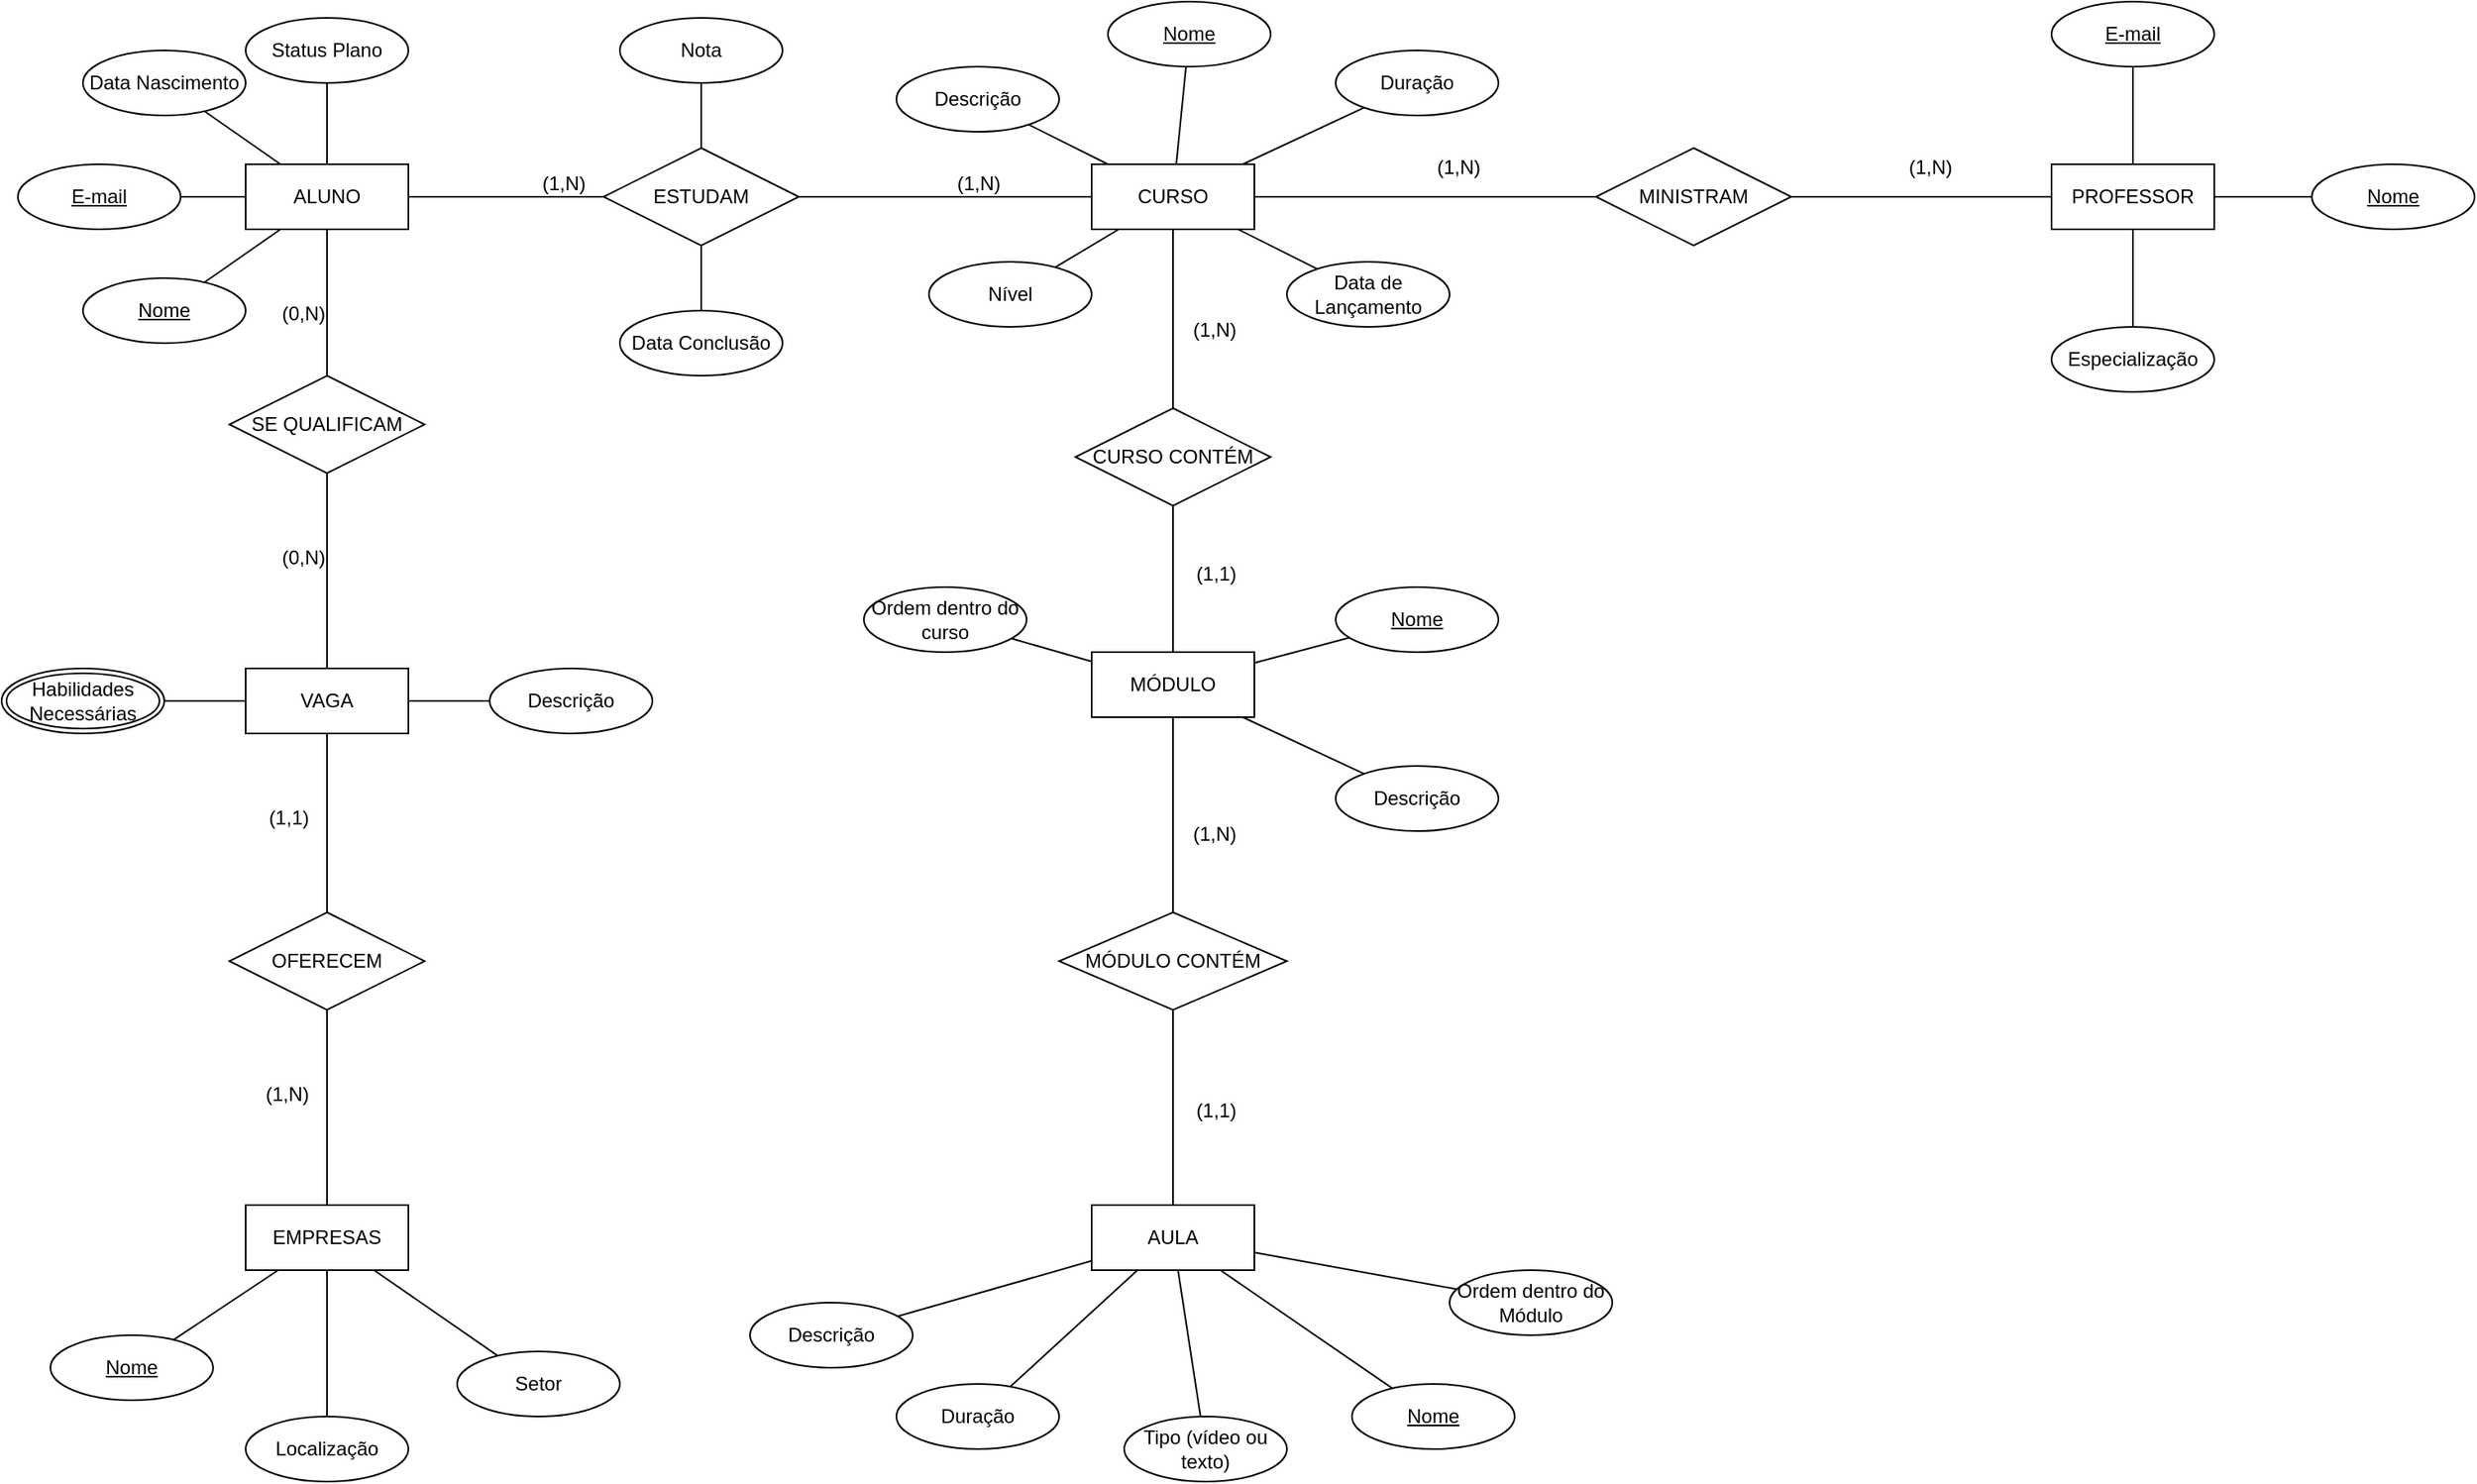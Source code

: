 <mxfile version="24.8.3">
  <diagram name="Page-1" id="-omX-KY2u4bKSU9Vu2pH">
    <mxGraphModel dx="1430" dy="724" grid="1" gridSize="10" guides="1" tooltips="1" connect="1" arrows="1" fold="1" page="1" pageScale="1" pageWidth="827" pageHeight="1169" math="0" shadow="0">
      <root>
        <mxCell id="0" />
        <mxCell id="1" parent="0" />
        <mxCell id="84Rggwo5Q6fRoOFXzcfN-1" value="&lt;div&gt;ALUNO&lt;/div&gt;" style="whiteSpace=wrap;html=1;align=center;" parent="1" vertex="1">
          <mxGeometry x="200" y="130" width="100" height="40" as="geometry" />
        </mxCell>
        <mxCell id="84Rggwo5Q6fRoOFXzcfN-2" value="&lt;u&gt;E-mail&lt;/u&gt;" style="ellipse;whiteSpace=wrap;html=1;align=center;" parent="1" vertex="1">
          <mxGeometry x="60" y="130" width="100" height="40" as="geometry" />
        </mxCell>
        <mxCell id="84Rggwo5Q6fRoOFXzcfN-3" value="Data Nascimento" style="ellipse;whiteSpace=wrap;html=1;align=center;" parent="1" vertex="1">
          <mxGeometry x="100" y="60" width="100" height="40" as="geometry" />
        </mxCell>
        <mxCell id="84Rggwo5Q6fRoOFXzcfN-4" value="Status Plano" style="ellipse;whiteSpace=wrap;html=1;align=center;" parent="1" vertex="1">
          <mxGeometry x="200" y="40" width="100" height="40" as="geometry" />
        </mxCell>
        <mxCell id="84Rggwo5Q6fRoOFXzcfN-6" value="" style="endArrow=none;html=1;rounded=0;" parent="1" source="84Rggwo5Q6fRoOFXzcfN-84" target="84Rggwo5Q6fRoOFXzcfN-1" edge="1">
          <mxGeometry relative="1" as="geometry">
            <mxPoint x="180" y="200.0" as="sourcePoint" />
            <mxPoint x="410" y="199.5" as="targetPoint" />
          </mxGeometry>
        </mxCell>
        <mxCell id="84Rggwo5Q6fRoOFXzcfN-7" value="" style="endArrow=none;html=1;rounded=0;" parent="1" source="84Rggwo5Q6fRoOFXzcfN-2" target="84Rggwo5Q6fRoOFXzcfN-1" edge="1">
          <mxGeometry relative="1" as="geometry">
            <mxPoint x="170" y="150" as="sourcePoint" />
            <mxPoint x="190" y="150" as="targetPoint" />
          </mxGeometry>
        </mxCell>
        <mxCell id="84Rggwo5Q6fRoOFXzcfN-9" value="ESTUDAM" style="shape=rhombus;perimeter=rhombusPerimeter;whiteSpace=wrap;html=1;align=center;" parent="1" vertex="1">
          <mxGeometry x="420" y="120" width="120" height="60" as="geometry" />
        </mxCell>
        <mxCell id="84Rggwo5Q6fRoOFXzcfN-10" value="" style="endArrow=none;html=1;rounded=0;" parent="1" source="84Rggwo5Q6fRoOFXzcfN-9" target="84Rggwo5Q6fRoOFXzcfN-1" edge="1">
          <mxGeometry relative="1" as="geometry">
            <mxPoint x="350" y="210" as="sourcePoint" />
            <mxPoint x="510" y="210" as="targetPoint" />
          </mxGeometry>
        </mxCell>
        <mxCell id="84Rggwo5Q6fRoOFXzcfN-11" value="&lt;div&gt;(1,N)&lt;/div&gt;" style="resizable=0;html=1;whiteSpace=wrap;align=right;verticalAlign=bottom;" parent="84Rggwo5Q6fRoOFXzcfN-10" connectable="0" vertex="1">
          <mxGeometry x="1" relative="1" as="geometry">
            <mxPoint x="110" as="offset" />
          </mxGeometry>
        </mxCell>
        <mxCell id="84Rggwo5Q6fRoOFXzcfN-12" value="CURSO" style="whiteSpace=wrap;html=1;align=center;" parent="1" vertex="1">
          <mxGeometry x="720" y="130" width="100" height="40" as="geometry" />
        </mxCell>
        <mxCell id="84Rggwo5Q6fRoOFXzcfN-13" value="Nome" style="ellipse;whiteSpace=wrap;html=1;align=center;fontStyle=4;" parent="1" vertex="1">
          <mxGeometry x="730" y="30" width="100" height="40" as="geometry" />
        </mxCell>
        <mxCell id="84Rggwo5Q6fRoOFXzcfN-14" value="Descrição" style="ellipse;whiteSpace=wrap;html=1;align=center;" parent="1" vertex="1">
          <mxGeometry x="600" y="70" width="100" height="40" as="geometry" />
        </mxCell>
        <mxCell id="84Rggwo5Q6fRoOFXzcfN-15" value="Nível" style="ellipse;whiteSpace=wrap;html=1;align=center;" parent="1" vertex="1">
          <mxGeometry x="620" y="190" width="100" height="40" as="geometry" />
        </mxCell>
        <mxCell id="84Rggwo5Q6fRoOFXzcfN-16" value="Data de Lançamento" style="ellipse;whiteSpace=wrap;html=1;align=center;" parent="1" vertex="1">
          <mxGeometry x="840" y="190" width="100" height="40" as="geometry" />
        </mxCell>
        <mxCell id="84Rggwo5Q6fRoOFXzcfN-17" value="Duração" style="ellipse;whiteSpace=wrap;html=1;align=center;" parent="1" vertex="1">
          <mxGeometry x="870" y="60" width="100" height="40" as="geometry" />
        </mxCell>
        <mxCell id="84Rggwo5Q6fRoOFXzcfN-18" value="" style="endArrow=none;html=1;rounded=0;" parent="1" source="84Rggwo5Q6fRoOFXzcfN-13" target="84Rggwo5Q6fRoOFXzcfN-12" edge="1">
          <mxGeometry relative="1" as="geometry">
            <mxPoint x="420" y="410" as="sourcePoint" />
            <mxPoint x="580" y="410" as="targetPoint" />
          </mxGeometry>
        </mxCell>
        <mxCell id="84Rggwo5Q6fRoOFXzcfN-19" value="" style="endArrow=none;html=1;rounded=0;" parent="1" source="84Rggwo5Q6fRoOFXzcfN-14" target="84Rggwo5Q6fRoOFXzcfN-12" edge="1">
          <mxGeometry relative="1" as="geometry">
            <mxPoint x="482" y="432" as="sourcePoint" />
            <mxPoint x="514" y="450" as="targetPoint" />
          </mxGeometry>
        </mxCell>
        <mxCell id="84Rggwo5Q6fRoOFXzcfN-20" value="" style="endArrow=none;html=1;rounded=0;" parent="1" source="84Rggwo5Q6fRoOFXzcfN-15" target="84Rggwo5Q6fRoOFXzcfN-12" edge="1">
          <mxGeometry relative="1" as="geometry">
            <mxPoint x="492" y="442" as="sourcePoint" />
            <mxPoint x="524" y="460" as="targetPoint" />
          </mxGeometry>
        </mxCell>
        <mxCell id="84Rggwo5Q6fRoOFXzcfN-21" value="" style="endArrow=none;html=1;rounded=0;" parent="1" source="84Rggwo5Q6fRoOFXzcfN-12" target="84Rggwo5Q6fRoOFXzcfN-17" edge="1">
          <mxGeometry relative="1" as="geometry">
            <mxPoint x="502" y="452" as="sourcePoint" />
            <mxPoint x="534" y="470" as="targetPoint" />
          </mxGeometry>
        </mxCell>
        <mxCell id="84Rggwo5Q6fRoOFXzcfN-22" value="MINISTRAM" style="shape=rhombus;perimeter=rhombusPerimeter;whiteSpace=wrap;html=1;align=center;" parent="1" vertex="1">
          <mxGeometry x="1030" y="120" width="120" height="60" as="geometry" />
        </mxCell>
        <mxCell id="84Rggwo5Q6fRoOFXzcfN-23" value="" style="endArrow=none;html=1;rounded=0;" parent="1" source="84Rggwo5Q6fRoOFXzcfN-22" target="84Rggwo5Q6fRoOFXzcfN-12" edge="1">
          <mxGeometry relative="1" as="geometry">
            <mxPoint x="750" y="410" as="sourcePoint" />
            <mxPoint x="910" y="410" as="targetPoint" />
          </mxGeometry>
        </mxCell>
        <mxCell id="84Rggwo5Q6fRoOFXzcfN-24" value="(1,N)" style="resizable=0;html=1;whiteSpace=wrap;align=right;verticalAlign=bottom;" parent="84Rggwo5Q6fRoOFXzcfN-23" connectable="0" vertex="1">
          <mxGeometry x="1" relative="1" as="geometry">
            <mxPoint x="140" y="-10" as="offset" />
          </mxGeometry>
        </mxCell>
        <mxCell id="84Rggwo5Q6fRoOFXzcfN-25" value="PROFESSOR" style="whiteSpace=wrap;html=1;align=center;" parent="1" vertex="1">
          <mxGeometry x="1310" y="130" width="100" height="40" as="geometry" />
        </mxCell>
        <mxCell id="84Rggwo5Q6fRoOFXzcfN-26" value="" style="endArrow=none;html=1;rounded=0;entryX=0;entryY=0.5;entryDx=0;entryDy=0;exitX=1;exitY=0.5;exitDx=0;exitDy=0;" parent="1" source="84Rggwo5Q6fRoOFXzcfN-22" target="84Rggwo5Q6fRoOFXzcfN-25" edge="1">
          <mxGeometry relative="1" as="geometry">
            <mxPoint x="880" y="410" as="sourcePoint" />
            <mxPoint x="1040" y="410" as="targetPoint" />
          </mxGeometry>
        </mxCell>
        <mxCell id="84Rggwo5Q6fRoOFXzcfN-27" value="(1,N)" style="resizable=0;html=1;whiteSpace=wrap;align=right;verticalAlign=bottom;" parent="84Rggwo5Q6fRoOFXzcfN-26" connectable="0" vertex="1">
          <mxGeometry x="1" relative="1" as="geometry">
            <mxPoint x="-60" y="-10" as="offset" />
          </mxGeometry>
        </mxCell>
        <mxCell id="84Rggwo5Q6fRoOFXzcfN-28" value="Nome" style="ellipse;whiteSpace=wrap;html=1;align=center;fontStyle=4;" parent="1" vertex="1">
          <mxGeometry x="1470" y="130" width="100" height="40" as="geometry" />
        </mxCell>
        <mxCell id="84Rggwo5Q6fRoOFXzcfN-30" value="Especialização" style="ellipse;whiteSpace=wrap;html=1;align=center;" parent="1" vertex="1">
          <mxGeometry x="1310" y="230" width="100" height="40" as="geometry" />
        </mxCell>
        <mxCell id="84Rggwo5Q6fRoOFXzcfN-32" value="&lt;u&gt;E-mail&lt;/u&gt;" style="ellipse;whiteSpace=wrap;html=1;align=center;" parent="1" vertex="1">
          <mxGeometry x="1310" y="30" width="100" height="40" as="geometry" />
        </mxCell>
        <mxCell id="84Rggwo5Q6fRoOFXzcfN-34" value="" style="endArrow=none;html=1;rounded=0;" parent="1" source="84Rggwo5Q6fRoOFXzcfN-32" target="84Rggwo5Q6fRoOFXzcfN-25" edge="1">
          <mxGeometry relative="1" as="geometry">
            <mxPoint x="1020" y="430" as="sourcePoint" />
            <mxPoint x="1140" y="460" as="targetPoint" />
          </mxGeometry>
        </mxCell>
        <mxCell id="84Rggwo5Q6fRoOFXzcfN-35" value="" style="endArrow=none;html=1;rounded=0;" parent="1" source="84Rggwo5Q6fRoOFXzcfN-25" target="84Rggwo5Q6fRoOFXzcfN-30" edge="1">
          <mxGeometry relative="1" as="geometry">
            <mxPoint x="1030" y="440" as="sourcePoint" />
            <mxPoint x="1095" y="470" as="targetPoint" />
          </mxGeometry>
        </mxCell>
        <mxCell id="84Rggwo5Q6fRoOFXzcfN-36" value="MÓDULO" style="whiteSpace=wrap;html=1;align=center;" parent="1" vertex="1">
          <mxGeometry x="720" y="430" width="100" height="40" as="geometry" />
        </mxCell>
        <mxCell id="84Rggwo5Q6fRoOFXzcfN-37" value="" style="endArrow=none;html=1;rounded=0;" parent="1" source="84Rggwo5Q6fRoOFXzcfN-95" target="84Rggwo5Q6fRoOFXzcfN-36" edge="1">
          <mxGeometry relative="1" as="geometry">
            <mxPoint x="770" y="330" as="sourcePoint" />
            <mxPoint x="769.75" y="420" as="targetPoint" />
          </mxGeometry>
        </mxCell>
        <mxCell id="84Rggwo5Q6fRoOFXzcfN-38" value="(1,1)" style="resizable=0;html=1;whiteSpace=wrap;align=right;verticalAlign=bottom;" parent="84Rggwo5Q6fRoOFXzcfN-37" connectable="0" vertex="1">
          <mxGeometry x="1" relative="1" as="geometry">
            <mxPoint x="40" y="-40" as="offset" />
          </mxGeometry>
        </mxCell>
        <mxCell id="84Rggwo5Q6fRoOFXzcfN-39" value="" style="endArrow=none;html=1;rounded=0;" parent="1" source="84Rggwo5Q6fRoOFXzcfN-95" target="84Rggwo5Q6fRoOFXzcfN-12" edge="1">
          <mxGeometry relative="1" as="geometry">
            <mxPoint x="770" y="270" as="sourcePoint" />
            <mxPoint x="610" y="610" as="targetPoint" />
          </mxGeometry>
        </mxCell>
        <mxCell id="84Rggwo5Q6fRoOFXzcfN-40" value="(1,N)" style="resizable=0;html=1;whiteSpace=wrap;align=right;verticalAlign=bottom;" parent="84Rggwo5Q6fRoOFXzcfN-39" connectable="0" vertex="1">
          <mxGeometry x="1" relative="1" as="geometry">
            <mxPoint x="40" y="70" as="offset" />
          </mxGeometry>
        </mxCell>
        <mxCell id="84Rggwo5Q6fRoOFXzcfN-41" value="Ordem dentro do curso" style="ellipse;whiteSpace=wrap;html=1;align=center;" parent="1" vertex="1">
          <mxGeometry x="580" y="390" width="100" height="40" as="geometry" />
        </mxCell>
        <mxCell id="84Rggwo5Q6fRoOFXzcfN-42" value="Descrição" style="ellipse;whiteSpace=wrap;html=1;align=center;" parent="1" vertex="1">
          <mxGeometry x="870" y="500" width="100" height="40" as="geometry" />
        </mxCell>
        <mxCell id="84Rggwo5Q6fRoOFXzcfN-43" value="" style="endArrow=none;html=1;rounded=0;" parent="1" source="84Rggwo5Q6fRoOFXzcfN-42" target="84Rggwo5Q6fRoOFXzcfN-36" edge="1">
          <mxGeometry relative="1" as="geometry">
            <mxPoint x="450" y="810" as="sourcePoint" />
            <mxPoint x="610" y="810" as="targetPoint" />
          </mxGeometry>
        </mxCell>
        <mxCell id="84Rggwo5Q6fRoOFXzcfN-44" value="" style="endArrow=none;html=1;rounded=0;" parent="1" source="84Rggwo5Q6fRoOFXzcfN-36" target="84Rggwo5Q6fRoOFXzcfN-41" edge="1">
          <mxGeometry relative="1" as="geometry">
            <mxPoint x="465" y="796" as="sourcePoint" />
            <mxPoint x="500" y="770" as="targetPoint" />
          </mxGeometry>
        </mxCell>
        <mxCell id="84Rggwo5Q6fRoOFXzcfN-45" value="" style="endArrow=none;html=1;rounded=0;" parent="1" source="84Rggwo5Q6fRoOFXzcfN-36" target="84Rggwo5Q6fRoOFXzcfN-61" edge="1">
          <mxGeometry relative="1" as="geometry">
            <mxPoint x="820" y="450" as="sourcePoint" />
            <mxPoint x="624.645" y="714.142" as="targetPoint" />
          </mxGeometry>
        </mxCell>
        <mxCell id="84Rggwo5Q6fRoOFXzcfN-46" value="MÓDULO CONTÉM" style="shape=rhombus;perimeter=rhombusPerimeter;whiteSpace=wrap;html=1;align=center;" parent="1" vertex="1">
          <mxGeometry x="700" y="590" width="140" height="60" as="geometry" />
        </mxCell>
        <mxCell id="84Rggwo5Q6fRoOFXzcfN-47" value="" style="endArrow=none;html=1;rounded=0;" parent="1" source="84Rggwo5Q6fRoOFXzcfN-46" target="84Rggwo5Q6fRoOFXzcfN-36" edge="1">
          <mxGeometry relative="1" as="geometry">
            <mxPoint x="450" y="910" as="sourcePoint" />
            <mxPoint x="610" y="910" as="targetPoint" />
          </mxGeometry>
        </mxCell>
        <mxCell id="84Rggwo5Q6fRoOFXzcfN-48" value="(1,N)" style="resizable=0;html=1;whiteSpace=wrap;align=right;verticalAlign=bottom;" parent="84Rggwo5Q6fRoOFXzcfN-47" connectable="0" vertex="1">
          <mxGeometry x="1" relative="1" as="geometry">
            <mxPoint x="40" y="80" as="offset" />
          </mxGeometry>
        </mxCell>
        <mxCell id="84Rggwo5Q6fRoOFXzcfN-49" value="AULA" style="whiteSpace=wrap;html=1;align=center;" parent="1" vertex="1">
          <mxGeometry x="720" y="770" width="100" height="40" as="geometry" />
        </mxCell>
        <mxCell id="84Rggwo5Q6fRoOFXzcfN-50" value="" style="endArrow=none;html=1;rounded=0;entryX=0.5;entryY=0;entryDx=0;entryDy=0;exitX=0.5;exitY=1;exitDx=0;exitDy=0;" parent="1" source="84Rggwo5Q6fRoOFXzcfN-46" target="84Rggwo5Q6fRoOFXzcfN-49" edge="1">
          <mxGeometry relative="1" as="geometry">
            <mxPoint x="450" y="910" as="sourcePoint" />
            <mxPoint x="610" y="910" as="targetPoint" />
          </mxGeometry>
        </mxCell>
        <mxCell id="84Rggwo5Q6fRoOFXzcfN-51" value="(1,1)" style="resizable=0;html=1;whiteSpace=wrap;align=right;verticalAlign=bottom;" parent="84Rggwo5Q6fRoOFXzcfN-50" connectable="0" vertex="1">
          <mxGeometry x="1" relative="1" as="geometry">
            <mxPoint x="40" y="-50" as="offset" />
          </mxGeometry>
        </mxCell>
        <mxCell id="84Rggwo5Q6fRoOFXzcfN-52" value="Ordem dentro do Módulo" style="ellipse;whiteSpace=wrap;html=1;align=center;" parent="1" vertex="1">
          <mxGeometry x="940" y="810" width="100" height="40" as="geometry" />
        </mxCell>
        <mxCell id="84Rggwo5Q6fRoOFXzcfN-53" value="Tipo (vídeo ou texto)" style="ellipse;whiteSpace=wrap;html=1;align=center;" parent="1" vertex="1">
          <mxGeometry x="740" y="900" width="100" height="40" as="geometry" />
        </mxCell>
        <mxCell id="84Rggwo5Q6fRoOFXzcfN-54" value="Descrição" style="ellipse;whiteSpace=wrap;html=1;align=center;" parent="1" vertex="1">
          <mxGeometry x="510" y="830" width="100" height="40" as="geometry" />
        </mxCell>
        <mxCell id="84Rggwo5Q6fRoOFXzcfN-55" value="Duração" style="ellipse;whiteSpace=wrap;html=1;align=center;" parent="1" vertex="1">
          <mxGeometry x="600" y="880" width="100" height="40" as="geometry" />
        </mxCell>
        <mxCell id="84Rggwo5Q6fRoOFXzcfN-56" value="" style="endArrow=none;html=1;rounded=0;" parent="1" source="84Rggwo5Q6fRoOFXzcfN-54" target="84Rggwo5Q6fRoOFXzcfN-49" edge="1">
          <mxGeometry relative="1" as="geometry">
            <mxPoint x="450" y="810" as="sourcePoint" />
            <mxPoint x="610" y="810" as="targetPoint" />
          </mxGeometry>
        </mxCell>
        <mxCell id="84Rggwo5Q6fRoOFXzcfN-57" value="" style="endArrow=none;html=1;rounded=0;" parent="1" source="84Rggwo5Q6fRoOFXzcfN-55" target="84Rggwo5Q6fRoOFXzcfN-49" edge="1">
          <mxGeometry relative="1" as="geometry">
            <mxPoint x="480" y="1000" as="sourcePoint" />
            <mxPoint x="525" y="1020" as="targetPoint" />
          </mxGeometry>
        </mxCell>
        <mxCell id="84Rggwo5Q6fRoOFXzcfN-58" value="" style="endArrow=none;html=1;rounded=0;" parent="1" source="84Rggwo5Q6fRoOFXzcfN-49" target="84Rggwo5Q6fRoOFXzcfN-53" edge="1">
          <mxGeometry relative="1" as="geometry">
            <mxPoint x="490" y="1010" as="sourcePoint" />
            <mxPoint x="535" y="1030" as="targetPoint" />
          </mxGeometry>
        </mxCell>
        <mxCell id="84Rggwo5Q6fRoOFXzcfN-59" value="" style="endArrow=none;html=1;rounded=0;" parent="1" source="84Rggwo5Q6fRoOFXzcfN-49" target="84Rggwo5Q6fRoOFXzcfN-52" edge="1">
          <mxGeometry relative="1" as="geometry">
            <mxPoint x="510" y="1030" as="sourcePoint" />
            <mxPoint x="555" y="1050" as="targetPoint" />
          </mxGeometry>
        </mxCell>
        <mxCell id="84Rggwo5Q6fRoOFXzcfN-60" value="Nome" style="ellipse;whiteSpace=wrap;html=1;align=center;fontStyle=4;" parent="1" vertex="1">
          <mxGeometry x="880" y="880" width="100" height="40" as="geometry" />
        </mxCell>
        <mxCell id="84Rggwo5Q6fRoOFXzcfN-61" value="Nome" style="ellipse;whiteSpace=wrap;html=1;align=center;fontStyle=4;" parent="1" vertex="1">
          <mxGeometry x="870" y="390" width="100" height="40" as="geometry" />
        </mxCell>
        <mxCell id="84Rggwo5Q6fRoOFXzcfN-62" value="EMPRESAS" style="whiteSpace=wrap;html=1;align=center;" parent="1" vertex="1">
          <mxGeometry x="200" y="770" width="100" height="40" as="geometry" />
        </mxCell>
        <mxCell id="84Rggwo5Q6fRoOFXzcfN-63" value="Nome" style="ellipse;whiteSpace=wrap;html=1;align=center;fontStyle=4;" parent="1" vertex="1">
          <mxGeometry x="80" y="850" width="100" height="40" as="geometry" />
        </mxCell>
        <mxCell id="84Rggwo5Q6fRoOFXzcfN-64" value="Setor" style="ellipse;whiteSpace=wrap;html=1;align=center;" parent="1" vertex="1">
          <mxGeometry x="330" y="860" width="100" height="40" as="geometry" />
        </mxCell>
        <mxCell id="84Rggwo5Q6fRoOFXzcfN-65" value="Localização" style="ellipse;whiteSpace=wrap;html=1;align=center;" parent="1" vertex="1">
          <mxGeometry x="200" y="900" width="100" height="40" as="geometry" />
        </mxCell>
        <mxCell id="84Rggwo5Q6fRoOFXzcfN-66" value="VAGA" style="whiteSpace=wrap;html=1;align=center;" parent="1" vertex="1">
          <mxGeometry x="200" y="440" width="100" height="40" as="geometry" />
        </mxCell>
        <mxCell id="84Rggwo5Q6fRoOFXzcfN-67" value="" style="endArrow=none;html=1;rounded=0;" parent="1" source="CaM7xlCMLQ7idXJdT8iR-3" target="84Rggwo5Q6fRoOFXzcfN-62" edge="1">
          <mxGeometry relative="1" as="geometry">
            <mxPoint x="250" y="650" as="sourcePoint" />
            <mxPoint x="205" y="630" as="targetPoint" />
          </mxGeometry>
        </mxCell>
        <mxCell id="84Rggwo5Q6fRoOFXzcfN-68" value="(1,N)" style="resizable=0;html=1;whiteSpace=wrap;align=right;verticalAlign=bottom;" parent="84Rggwo5Q6fRoOFXzcfN-67" connectable="0" vertex="1">
          <mxGeometry x="1" relative="1" as="geometry">
            <mxPoint x="-10" y="-60" as="offset" />
          </mxGeometry>
        </mxCell>
        <mxCell id="84Rggwo5Q6fRoOFXzcfN-69" value="" style="endArrow=none;html=1;rounded=0;" parent="1" source="CaM7xlCMLQ7idXJdT8iR-3" target="84Rggwo5Q6fRoOFXzcfN-66" edge="1">
          <mxGeometry relative="1" as="geometry">
            <mxPoint x="250" y="590" as="sourcePoint" />
            <mxPoint x="-60" y="590" as="targetPoint" />
          </mxGeometry>
        </mxCell>
        <mxCell id="84Rggwo5Q6fRoOFXzcfN-70" value="(1,1)" style="resizable=0;html=1;whiteSpace=wrap;align=right;verticalAlign=bottom;" parent="84Rggwo5Q6fRoOFXzcfN-69" connectable="0" vertex="1">
          <mxGeometry x="1" relative="1" as="geometry">
            <mxPoint x="-10" y="60" as="offset" />
          </mxGeometry>
        </mxCell>
        <mxCell id="84Rggwo5Q6fRoOFXzcfN-71" value="" style="endArrow=none;html=1;rounded=0;" parent="1" source="84Rggwo5Q6fRoOFXzcfN-62" target="84Rggwo5Q6fRoOFXzcfN-63" edge="1">
          <mxGeometry relative="1" as="geometry">
            <mxPoint x="144.64" y="670" as="sourcePoint" />
            <mxPoint x="139.995" y="835.858" as="targetPoint" />
          </mxGeometry>
        </mxCell>
        <mxCell id="84Rggwo5Q6fRoOFXzcfN-74" value="Descrição" style="ellipse;whiteSpace=wrap;html=1;align=center;" parent="1" vertex="1">
          <mxGeometry x="350" y="440" width="100" height="40" as="geometry" />
        </mxCell>
        <mxCell id="84Rggwo5Q6fRoOFXzcfN-76" value="SE QUALIFICAM" style="shape=rhombus;perimeter=rhombusPerimeter;whiteSpace=wrap;html=1;align=center;" parent="1" vertex="1">
          <mxGeometry x="190" y="260" width="120" height="60" as="geometry" />
        </mxCell>
        <mxCell id="84Rggwo5Q6fRoOFXzcfN-78" value="" style="endArrow=none;html=1;rounded=0;" parent="1" source="CaM7xlCMLQ7idXJdT8iR-9" target="84Rggwo5Q6fRoOFXzcfN-66" edge="1">
          <mxGeometry relative="1" as="geometry">
            <mxPoint x="150" y="460" as="sourcePoint" />
            <mxPoint x="250" y="490" as="targetPoint" />
          </mxGeometry>
        </mxCell>
        <mxCell id="84Rggwo5Q6fRoOFXzcfN-79" value="" style="endArrow=none;html=1;rounded=0;" parent="1" source="84Rggwo5Q6fRoOFXzcfN-66" target="84Rggwo5Q6fRoOFXzcfN-74" edge="1">
          <mxGeometry relative="1" as="geometry">
            <mxPoint x="215" y="510" as="sourcePoint" />
            <mxPoint x="260" y="500" as="targetPoint" />
          </mxGeometry>
        </mxCell>
        <mxCell id="84Rggwo5Q6fRoOFXzcfN-80" value="" style="endArrow=none;html=1;rounded=0;" parent="1" source="84Rggwo5Q6fRoOFXzcfN-76" target="84Rggwo5Q6fRoOFXzcfN-1" edge="1">
          <mxGeometry relative="1" as="geometry">
            <mxPoint x="170" y="420" as="sourcePoint" />
            <mxPoint x="330" y="420" as="targetPoint" />
          </mxGeometry>
        </mxCell>
        <mxCell id="84Rggwo5Q6fRoOFXzcfN-81" value="(0,N)" style="resizable=0;html=1;whiteSpace=wrap;align=right;verticalAlign=bottom;" parent="84Rggwo5Q6fRoOFXzcfN-80" connectable="0" vertex="1">
          <mxGeometry x="1" relative="1" as="geometry">
            <mxPoint y="60" as="offset" />
          </mxGeometry>
        </mxCell>
        <mxCell id="84Rggwo5Q6fRoOFXzcfN-82" value="" style="endArrow=none;html=1;rounded=0;" parent="1" source="84Rggwo5Q6fRoOFXzcfN-76" target="84Rggwo5Q6fRoOFXzcfN-66" edge="1">
          <mxGeometry relative="1" as="geometry">
            <mxPoint x="147" y="290" as="sourcePoint" />
            <mxPoint x="330" y="420" as="targetPoint" />
          </mxGeometry>
        </mxCell>
        <mxCell id="84Rggwo5Q6fRoOFXzcfN-83" value="(0,N)" style="resizable=0;html=1;whiteSpace=wrap;align=right;verticalAlign=bottom;" parent="84Rggwo5Q6fRoOFXzcfN-82" connectable="0" vertex="1">
          <mxGeometry x="1" relative="1" as="geometry">
            <mxPoint y="-60" as="offset" />
          </mxGeometry>
        </mxCell>
        <mxCell id="84Rggwo5Q6fRoOFXzcfN-84" value="Nome" style="ellipse;whiteSpace=wrap;html=1;align=center;fontStyle=4;" parent="1" vertex="1">
          <mxGeometry x="100" y="200" width="100" height="40" as="geometry" />
        </mxCell>
        <mxCell id="84Rggwo5Q6fRoOFXzcfN-85" value="" style="endArrow=none;html=1;rounded=0;" parent="1" source="84Rggwo5Q6fRoOFXzcfN-12" target="84Rggwo5Q6fRoOFXzcfN-16" edge="1">
          <mxGeometry width="50" height="50" relative="1" as="geometry">
            <mxPoint x="890" y="330" as="sourcePoint" />
            <mxPoint x="940" y="280" as="targetPoint" />
          </mxGeometry>
        </mxCell>
        <mxCell id="84Rggwo5Q6fRoOFXzcfN-86" value="" style="endArrow=none;html=1;rounded=0;" parent="1" source="84Rggwo5Q6fRoOFXzcfN-9" target="84Rggwo5Q6fRoOFXzcfN-12" edge="1">
          <mxGeometry width="50" height="50" relative="1" as="geometry">
            <mxPoint x="890" y="330" as="sourcePoint" />
            <mxPoint x="940" y="280" as="targetPoint" />
          </mxGeometry>
        </mxCell>
        <mxCell id="84Rggwo5Q6fRoOFXzcfN-88" value="" style="endArrow=none;html=1;rounded=0;" parent="1" source="84Rggwo5Q6fRoOFXzcfN-25" target="84Rggwo5Q6fRoOFXzcfN-28" edge="1">
          <mxGeometry width="50" height="50" relative="1" as="geometry">
            <mxPoint x="1270" y="360" as="sourcePoint" />
            <mxPoint x="1320" y="310" as="targetPoint" />
          </mxGeometry>
        </mxCell>
        <mxCell id="84Rggwo5Q6fRoOFXzcfN-89" value="" style="endArrow=none;html=1;rounded=0;" parent="1" source="84Rggwo5Q6fRoOFXzcfN-49" target="84Rggwo5Q6fRoOFXzcfN-60" edge="1">
          <mxGeometry width="50" height="50" relative="1" as="geometry">
            <mxPoint x="940" y="640" as="sourcePoint" />
            <mxPoint x="990" y="590" as="targetPoint" />
          </mxGeometry>
        </mxCell>
        <mxCell id="84Rggwo5Q6fRoOFXzcfN-90" value="" style="endArrow=none;html=1;rounded=0;" parent="1" source="84Rggwo5Q6fRoOFXzcfN-3" target="84Rggwo5Q6fRoOFXzcfN-1" edge="1">
          <mxGeometry width="50" height="50" relative="1" as="geometry">
            <mxPoint x="400" y="190" as="sourcePoint" />
            <mxPoint x="450" y="140" as="targetPoint" />
          </mxGeometry>
        </mxCell>
        <mxCell id="84Rggwo5Q6fRoOFXzcfN-91" value="" style="endArrow=none;html=1;rounded=0;" parent="1" source="84Rggwo5Q6fRoOFXzcfN-65" target="84Rggwo5Q6fRoOFXzcfN-62" edge="1">
          <mxGeometry width="50" height="50" relative="1" as="geometry">
            <mxPoint x="210" y="905" as="sourcePoint" />
            <mxPoint x="260" y="855" as="targetPoint" />
          </mxGeometry>
        </mxCell>
        <mxCell id="84Rggwo5Q6fRoOFXzcfN-92" value="" style="endArrow=none;html=1;rounded=0;" parent="1" source="84Rggwo5Q6fRoOFXzcfN-62" target="84Rggwo5Q6fRoOFXzcfN-64" edge="1">
          <mxGeometry width="50" height="50" relative="1" as="geometry">
            <mxPoint x="380" y="720" as="sourcePoint" />
            <mxPoint x="430" y="670" as="targetPoint" />
          </mxGeometry>
        </mxCell>
        <mxCell id="84Rggwo5Q6fRoOFXzcfN-93" value="&amp;nbsp;" style="text;whiteSpace=wrap;html=1;" parent="1" vertex="1">
          <mxGeometry x="450" y="90" width="40" height="40" as="geometry" />
        </mxCell>
        <mxCell id="84Rggwo5Q6fRoOFXzcfN-94" value="&lt;div&gt;(1,N)&lt;/div&gt;" style="resizable=0;html=1;whiteSpace=wrap;align=right;verticalAlign=bottom;rotation=0;" parent="1" connectable="0" vertex="1">
          <mxGeometry x="660.0" y="140" as="geometry">
            <mxPoint x="5.073" y="10.544" as="offset" />
          </mxGeometry>
        </mxCell>
        <mxCell id="84Rggwo5Q6fRoOFXzcfN-95" value="CURSO CONTÉM" style="shape=rhombus;perimeter=rhombusPerimeter;whiteSpace=wrap;html=1;align=center;" parent="1" vertex="1">
          <mxGeometry x="710" y="280" width="120" height="60" as="geometry" />
        </mxCell>
        <mxCell id="84Rggwo5Q6fRoOFXzcfN-99" value="Data Conclusão" style="ellipse;whiteSpace=wrap;html=1;align=center;" parent="1" vertex="1">
          <mxGeometry x="430" y="220" width="100" height="40" as="geometry" />
        </mxCell>
        <mxCell id="84Rggwo5Q6fRoOFXzcfN-100" value="Nota" style="ellipse;whiteSpace=wrap;html=1;align=center;" parent="1" vertex="1">
          <mxGeometry x="430" y="40" width="100" height="40" as="geometry" />
        </mxCell>
        <mxCell id="84Rggwo5Q6fRoOFXzcfN-101" value="" style="endArrow=none;html=1;rounded=0;" parent="1" source="84Rggwo5Q6fRoOFXzcfN-99" target="84Rggwo5Q6fRoOFXzcfN-9" edge="1">
          <mxGeometry width="50" height="50" relative="1" as="geometry">
            <mxPoint x="430" y="120" as="sourcePoint" />
            <mxPoint x="298" y="99" as="targetPoint" />
          </mxGeometry>
        </mxCell>
        <mxCell id="84Rggwo5Q6fRoOFXzcfN-102" value="" style="endArrow=none;html=1;rounded=0;" parent="1" source="84Rggwo5Q6fRoOFXzcfN-100" target="84Rggwo5Q6fRoOFXzcfN-9" edge="1">
          <mxGeometry width="50" height="50" relative="1" as="geometry">
            <mxPoint x="283" y="150" as="sourcePoint" />
            <mxPoint x="308" y="109" as="targetPoint" />
          </mxGeometry>
        </mxCell>
        <mxCell id="CaM7xlCMLQ7idXJdT8iR-3" value="OFERECEM" style="shape=rhombus;perimeter=rhombusPerimeter;whiteSpace=wrap;html=1;align=center;" parent="1" vertex="1">
          <mxGeometry x="190" y="590" width="120" height="60" as="geometry" />
        </mxCell>
        <mxCell id="CaM7xlCMLQ7idXJdT8iR-4" value="" style="endArrow=none;html=1;rounded=0;" parent="1" source="84Rggwo5Q6fRoOFXzcfN-4" target="84Rggwo5Q6fRoOFXzcfN-1" edge="1">
          <mxGeometry width="50" height="50" relative="1" as="geometry">
            <mxPoint x="175" y="124" as="sourcePoint" />
            <mxPoint x="212" y="140" as="targetPoint" />
          </mxGeometry>
        </mxCell>
        <mxCell id="CaM7xlCMLQ7idXJdT8iR-9" value="Habilidades Necessárias" style="ellipse;shape=doubleEllipse;margin=3;whiteSpace=wrap;html=1;align=center;" parent="1" vertex="1">
          <mxGeometry x="50" y="440" width="100" height="40" as="geometry" />
        </mxCell>
      </root>
    </mxGraphModel>
  </diagram>
</mxfile>
